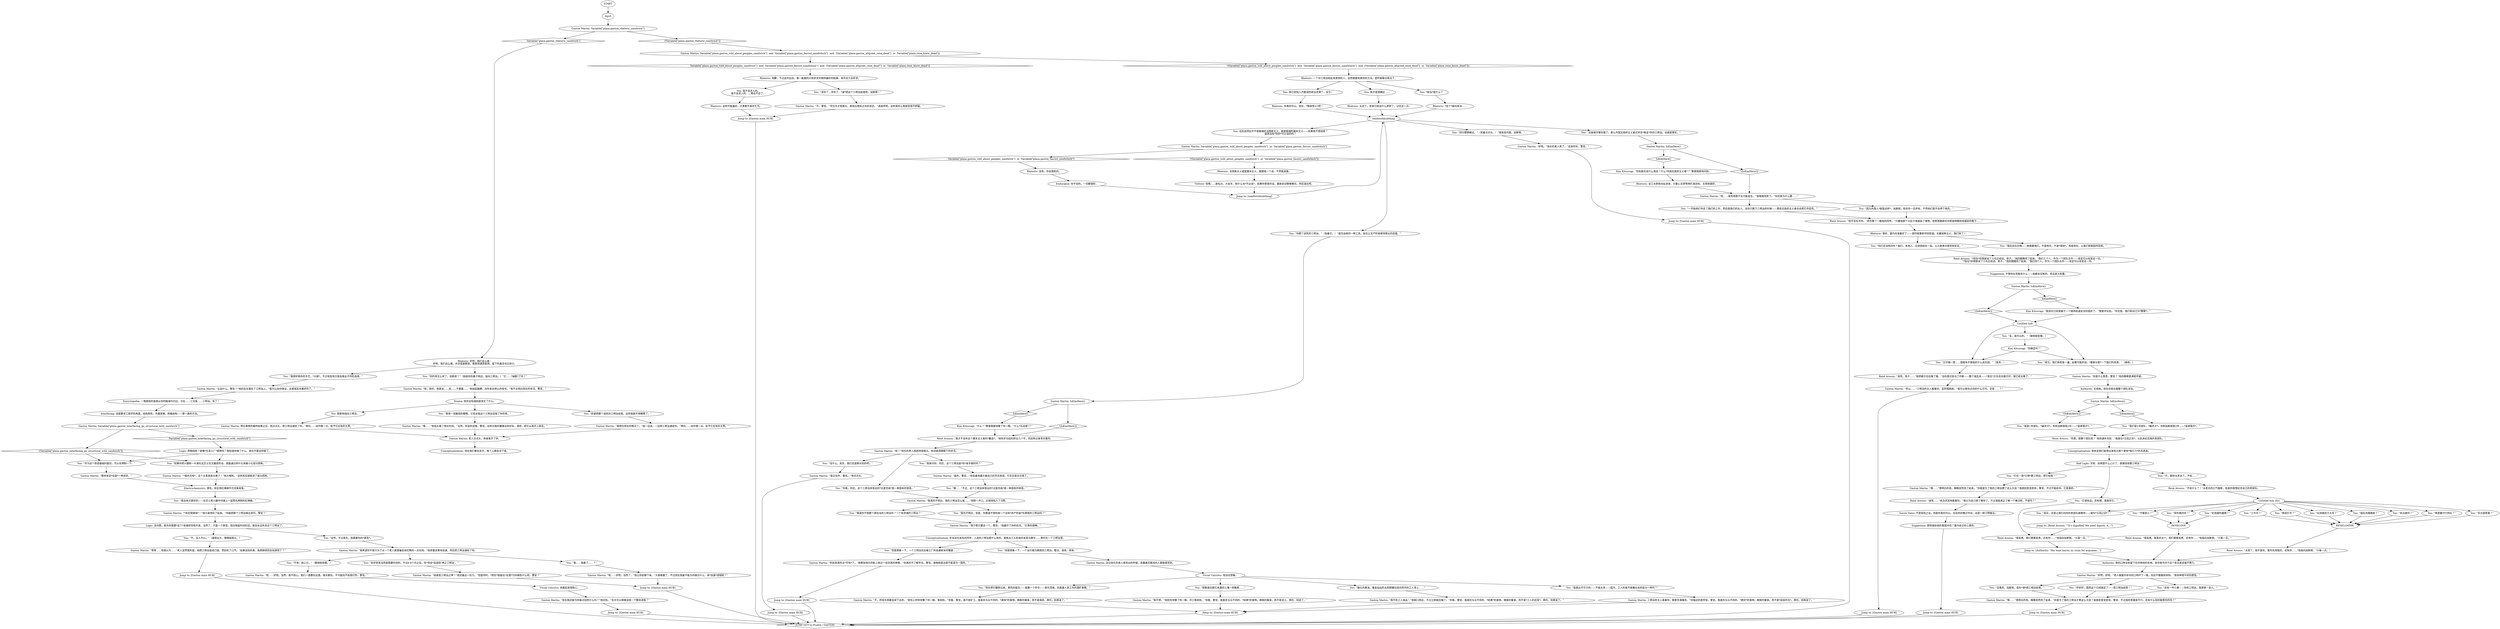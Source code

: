# PLAZA / GASTON SANDWICH WC
# Sandwich orgy
# ==================================================
digraph G {
	  0 [label="START"];
	  1 [label="input"];
	  2 [label="Gaston Martin: 三明治的主人看着你，眼里写满痛苦。“你描述的是牢饭，警官。我喜欢与众不同的、*更好*的食物。精致的餐食，而不是*监狱时光*。拜托，别再说了。”"];
	  3 [label="Savoir Faire: 不是经验之谈，而是你真的可以。在狂热的懒汉中间，这是一种习惯做法。"];
	  4 [label="Jump to: [Gaston main HUB]"];
	  5 [label="Rhetoric: 一个对三明治如此有原则的人，自然需要有原则的方法。是时候聊点政治了。"];
	  6 [label="You: “我很钦佩你的手艺，*大厨*，不过有些地方我会做出不同的选择。”"];
	  7 [label="Gaston Martin: “呃，是的，我是说……呃……不需要……”他抬起胳膊，向你发出停止的信号。“我不太明白现在的状况，警官。”"];
	  8 [label="Gaston Martin: “哦……”他低头看了很长时间。“当然，你说的没错，警官。这样对我的健康没有好处。请吧，把它从我手上拿走。”"];
	  9 [label="You: “想象面包跟它来源的土壤一样黝黑……”"];
	  10 [label="You: 我已经陷入齐膝深的政治泥潭了，宝贝。"];
	  11 [label="Volition: 哇哦……放松点，大金牙。他什么也*不必说*。如果你愿意的话，重新启动警察模式，然后退出吧。"];
	  12 [label="Rhetoric: 没有。你会饿死的。"];
	  13 [label="You: 默默地指向三明治。"];
	  14 [label="You: “不。没人可以。”（凝视远方，慢慢摇摇头。）"];
	  15 [label="You: “但是想象一下，一个三明治完全被工厂的金属粉末所覆盖……”"];
	  16 [label="RENELOATHE"];
	  17 [label="Rhetoric: 太迟了。老爹已经没什么原则了。记住这一点。"];
	  18 [label="René Arnoux: “我才不会听这个康米主义者的*蠢话*，”他咬牙切齿的挤出几个字，然后转过身背对着你。"];
	  19 [label="Gaston Martin: “我真的不明白，我的三明治怎么就……”他刚一开口，又很快陷入了沉默。"];
	  20 [label="Jump to: [Gaston main HUB]"];
	  21 [label="Kim Kitsuragi: “我其实已经隶属于一个维持街道安全的组织了，”警督评论到。“你也是。我们称自己为*警察*。”"];
	  22 [label="You: “好好好，既然这个已经搞定了——把三明治给我！”"];
	  23 [label="Authority: 无视他。现在你是在跟整个团队说话。"];
	  25 [label="You: “我有一双敏锐的眼睛，它告诉我这个三明治会毁了你的背。”"];
	  26 [label="Gaston Martin: “呃……好吧，当然，我不担心。我们一直都在这里。每天都在。不可能找不到我们的，警官。”"];
	  27 [label="Rhetoric: 法西斯主义或是康米主义，随便挑一个说，不然就滚蛋。"];
	  28 [label="You: “宗主国答案？”"];
	  29 [label="You: “三牛仔？”"];
	  30 [label="You: “我……我赢了……？”"];
	  31 [label="Gaston Martin: “呃……好吧，当然了，”他让你安静下来。“大家都赢了，不过现在我能不能为你做点什么，来*加速*进程呢？”"];
	  32 [label="Gaston Martin: “那样肯定*会是*一种进步。”"];
	  33 [label="Gaston Martin: “我希望你不是只为了从一个老人那里骗走他仅剩的一点东西。”他郑重其事地说道，然后把三明治递给了你。"];
	  34 [label="You: “当然，不过首先，我需要你的*原型*。”"];
	  35 [label="You: “你看，同志，这个三明治体现出的*过度充裕*是一种固有的邪恶。”"];
	  36 [label="Gaston Martin: “你是什么意思，警官？”他的眼睛里满是怀疑。"];
	  37 [label="Jump to: [Gaston main HUB]"];
	  38 [label="Rhetoric: 没工夫把他也扯进来。只要心无旁骛地盯准目标，无视他就好。"];
	  39 [label="You: “因为外国人*就是这样*，加斯顿。除非你一无所有，不然他们是不会停下来的。”"];
	  40 [label="Untitled hub"];
	  41 [label="Gaston Martin: “我正在听，警官。”他点点头。"];
	  42 [label="Jump to: [Gaston main HUB]"];
	  43 [label="You: 我不是很确定……"];
	  44 [label="Conceptualization: 现在我们都会走开，每个人都会活下来。"];
	  45 [label="Gaston Martin: “比如什么，警官？”他的目光落在了三明治上。“我可以向你保证，这是瑞瓦肖最好的了。”"];
	  46 [label="Gaston Martin: “*肯定很美味*！”他兴奋地叫了起来。“你能把那个三明治做出来吗，警官？”"];
	  47 [label="Gaston Martin: “听起来真的太*可怕*了。”他那张快乐的脸上掠过一丝厌恶的神情。“你真的不了解烹饪，警官。食物和政治是不能混为一团的。”"];
	  48 [label="René Arnoux: “他不会在乎的。”老兵瞥了一眼他的同伴。“只要他那个大肚子里面装了食物，他愿意跪舔任何把食物踢到他面前的靴子……”"];
	  49 [label="You: “我们是1号部队，*幽灵犬*。你和加斯顿是2号——*皇家猎犬*。”"];
	  50 [label="Rhetoric: 抱歉，不过此时此刻，唯一能做的只有祈求并期待最好的结果。用尽全力去祈求。"];
	  51 [label="You: “回归警察模式。”（笑着点点头。）“我有些问题，加斯顿。”"];
	  52 [label="Gaston Martin: “不，所有东西都会掉下去的，”他忧心忡忡地瞥了你一眼，争辩到。“你看，警官，我不是矿工。我喜欢与众不同的、*美味*的食物。精致的餐食，而不是煤炭。拜托，别再说了。”"];
	  53 [label="René Arnoux: “很高贵。我喜欢这个。我们需要高贵。还有你……”他指向加斯顿。“兴奋一点。”"];
	  54 [label="Logic: 没问题，首先你需要*这个*来做研究和开发。当然了，只是一个原型。现在拖延时间的话，就会永远失去这个三明治了。"];
	  55 [label="You: “作为这个奇迹基础的面包，可以先烤制一下。”"];
	  56 [label="You: “不，那样太老派了。不如……”"];
	  57 [label="Gaston Martin: “呃……我觉得那不太可能发生。”他咯咯地笑了。“你究竟为什么要……”"];
	  58 [label="Conceptualization: 告诉这位迷失的同伴，人民的三明治是什么样的。提炼出工人阶级的本质与精华……寄托在一个三明治里。"];
	  59 [label="Authority: 他的口吻没有留下任何争辩的余地。发号施令对于这个老兵来说毫不费力。"];
	  60 [label="Gaston Martin: “我不想，”他担忧地瞥了你一眼，开口争辩到。“你看，警官，我喜欢与众不同的、*经典*的食物。精致的餐食，而不是泥土。拜托，别说了。”"];
	  61 [label="You: “老兄，我们再检查一遍，如果可能的话，*重新分配*一下我们的资源。”（继续。）"];
	  62 [label="Gaston Martin: “好吧。”快乐的男人笑了。“说来听听，警官。”"];
	  63 [label="You: “移民打手？”"];
	  64 [label="You: *政治*是什么？"];
	  65 [label="Gaston Martin: “哈？”快乐的男人困惑地挠挠头。他没搞清楚眼下的状况。"];
	  66 [label="Endurance: 你不会的。一切都很好。"];
	  67 [label="Gaston Martin: IsKimHere()"];
	  68 [label="IsKimHere()", shape=diamond];
	  69 [label="!(IsKimHere())", shape=diamond];
	  70 [label="You: “纪尧姆百万大军？”"];
	  71 [label="You: “我会来点更好的——在芝士和火腿中间铺上一层预先烤制的红辣椒。”"];
	  72 [label="Rhetoric: 好吧，我们这么做：\n好吧，我们这么做。外交或者勒索。勒索快速而高效。留下的悬念也比较少。"];
	  73 [label="You: “瑞瓦肖践踏者？”"];
	  74 [label="You: “现在把它翻转过来，黑色的面包——就像一个符号——放在顶端，向英雄人民工作的煤矿致敬。”"];
	  75 [label="You: “瑞瓦肖在召唤——她需要我们。不是明天，不是*很快*，而是现在。让我们把家园夺回来。”"];
	  76 [label="You: “又仔细一想……我根本不想组织什么民兵团。”（放弃。）"];
	  77 [label="You: “初步研发当然是需要时间的，不过6-9个月之后，你*将会*品尝到‘神之三明治’。”"];
	  78 [label="Gaston Martin: “我明白现在的情况了，”他一边说，一边把三明治递给你。“拜托……动作慢一点。给予它应有的关照。”"];
	  79 [label="You: “不用，担心它。”（朝他眨眨眼。）"];
	  80 [label="You: “这座城市要完蛋了。那么外国无政府主义者迟早会*偷走*你的三明治。这就是事实。”"];
	  81 [label="Gaston Martin: “是的，警官。”他自豪地展示着自己的烹饪奇迹。它实在是太壮丽了。"];
	  82 [label="Jump to: [Gaston main HUB]"];
	  83 [label="Gaston Martin: Variable[\"plaza.gaston_told_about_peoples_sandwich\"]  or  Variable[\"plaza.gaston_fascist_sandwhich\"]"];
	  84 [label="Variable[\"plaza.gaston_told_about_peoples_sandwich\"]  or  Variable[\"plaza.gaston_fascist_sandwhich\"]", shape=diamond];
	  85 [label="!(Variable[\"plaza.gaston_told_about_peoples_sandwich\"]  or  Variable[\"plaza.gaston_fascist_sandwhich\"])", shape=diamond];
	  86 [label="Gaston Martin: “所以……”三明治的主人看着你，显然很困惑。“我可以帮你点别的什么忙吗，还是……？”"];
	  87 [label="Jump to: [Gaston main HUB]"];
	  88 [label="René Arnoux: “太怪了。我不喜欢。暂时先用我的，还有你……”他指向加斯顿。“兴奋一点。”"];
	  89 [label="You: “没什么。其实，我们还是聊点别的吧。”"];
	  90 [label="You: “打住！我*只想*要三明治。把它给我！”"];
	  91 [label="Jump to: [Gaston main HUB]"];
	  92 [label="Gaston Martin: Variable[\"plaza.gaston_rhetoric_sandwich\"]"];
	  93 [label="Variable[\"plaza.gaston_rhetoric_sandwich\"]", shape=diamond];
	  94 [label="!(Variable[\"plaza.gaston_rhetoric_sandwich\"])", shape=diamond];
	  95 [label="Gaston Martin: “等等……但我以为……”老人显然很失望，他把三明治装进口袋，然后叹了口气。“如果没别的事，我想继续回去玩游戏了？”"];
	  96 [label="Gaston Martin: IsKimHere()"];
	  97 [label="IsKimHere()", shape=diamond];
	  98 [label="!(IsKimHere())", shape=diamond];
	  99 [label="Jump to: [Gaston main HUB]"];
	  100 [label="You: 我不会求人的。\n我不会求人的……再也不会了。"];
	  101 [label="Visual Calculus: 他没在想象。"];
	  102 [label="Gaston Martin: “好吧，好吧，”老人被雷内命令的口吻吓了一跳，但也不敢跟他争辩。“我有种很不好的感觉。”"];
	  103 [label="You: “还有一件小事——你的三明治。我想拿一会儿。”"];
	  104 [label="Visual Calculus: 他看起来很担心。"];
	  105 [label="You: “赶紧把那个该死的三明治给我，这样我就不用解释了。”"];
	  106 [label="You: “你的背怎么样了，加斯顿？”（拍拍你的鼻子侧边，指向三明治。）“它……*抽筋*了吗？”"];
	  107 [label="Gaston Martin: “*我的天啦*，这个主意真是太棒了！”他大喊到。“这样其实就抵消了成分损耗。”"];
	  108 [label="You: “执法者吗？”"];
	  109 [label="René Arnoux: “不如什么？！”从老兵的口气推断，他真的很想纪念自己的老部队。"];
	  110 [label="You: “它很有品，还有根。我喜欢它。”"];
	  111 [label="You: 这些选项似乎不是极端的法西斯主义，就是极端的康米主义——如果我不想说呢？\n我真没有*别的*可以说的吗？"];
	  112 [label="You: “我也不明白，但是，你难道不想吃掉一个没有*资产阶级*负罪感的三明治吗？”"];
	  113 [label="You: “融化的黄油，像金灿灿的太阳照耀在田间劳作的工人背上……”"];
	  114 [label="Gaston Martin: IsKimHere()"];
	  115 [label="IsKimHere()", shape=diamond];
	  116 [label="!(IsKimHere())", shape=diamond];
	  117 [label="René Arnoux: “该死，孩子……”他把帽子往后推了推。“当你意识到马丁内斯——整个瑞瓦肖——*其实*正在走向毁灭时，就已经太晚了。”"];
	  118 [label="You: “其实，还是让我们向你的老部队致敬吧——就叫*王冠之剑*！”"];
	  119 [label="Interfacing: 这就要求工程学的角度。结构刚性，外露房椽，网格结构——那一类的方法。"];
	  120 [label="Gaston Martin: Variable[\"plaza.gaston_interfacing_go_structural_with_sandwich\"]"];
	  121 [label="Variable[\"plaza.gaston_interfacing_go_structural_with_sandwich\"]", shape=diamond];
	  122 [label="!(Variable[\"plaza.gaston_interfacing_go_structural_with_sandwich\"])", shape=diamond];
	  123 [label="Logic: 网格结构？就像*生菜工厂*那种吗？我知道你做了什么。再也不要这样做了。"];
	  124 [label="René Arnoux: “很高贵。我们需要高贵。还有你……”他指向加斯顿。“兴奋一点。”"];
	  125 [label="You: “我是1号部队，*幽灵犬*。你和加斯顿是2号——*皇家猎犬*。”"];
	  126 [label="You: “难道你不想要个更恰当的三明治吗？一个有灵魂的三明治？”"];
	  127 [label="Kim Kitsuragi: “你到底在说什么鬼话？什么*外国无政府主义者*？”警督困惑地问到。"];
	  128 [label="Suggestion: 那样操纵他的爱国冲动？雷内会记在心里的。"];
	  129 [label="Jump to: [Gaston main HUB]"];
	  130 [label="Drama: 他完全知道到底发生了什么。"];
	  131 [label="Encyclopedia: 一堆美味的食谱从你的脑海中闪过。沙拉……三文鱼……三明治。有了！"];
	  132 [label="You: “盐是必不可少的——不能太多——因为，工人阶级不就像社会的盐分一样吗？”"];
	  133 [label="You: “我来问你，同志，这个三明治是*你*亲手做的吗？”"];
	  134 [label="Gaston Martin: Variable[\"plaza.gaston_told_about_peoples_sandwich\"]  and  Variable[\"plaza.gaston_fascist_sandwhich\"]  and  (Variable[\"plaza.gaston_altgreet_rene_dead\"]  or  Variable[\"plaza.rene_know_dead\"])"];
	  135 [label="Variable[\"plaza.gaston_told_about_peoples_sandwich\"]  and  Variable[\"plaza.gaston_fascist_sandwhich\"]  and  (Variable[\"plaza.gaston_altgreet_rene_dead\"]  or  Variable[\"plaza.rene_know_dead\"])", shape=diamond];
	  136 [label="!(Variable[\"plaza.gaston_told_about_peoples_sandwich\"]  and  Variable[\"plaza.gaston_fascist_sandwhich\"]  and  (Variable[\"plaza.gaston_altgreet_rene_dead\"]  or  Variable[\"plaza.rene_know_dead\"]))", shape=diamond];
	  137 [label="Gaston Martin: “不，警官。”烹饪天才摇摇头，表现出意料之外的坚定。“请放弃吧，这样真的让我感觉很不舒服。”"];
	  138 [label="Rhetoric: 很好，雷内也准备好了——是时候重新夺回街道。右翼民粹主义，我们来了！"];
	  139 [label="Suggestion: 不管你在兜售些什么——他都会买账的。而且是大批量。"];
	  140 [label="You: “金，我可以的。”（朝他眨眨眼。）"];
	  141 [label="RENELOVE"];
	  142 [label="Rhetoric: *这个*就叫政治……"];
	  143 [label="You: “菲利普四世？”"];
	  144 [label="Jump to: [sandwichhubthing]"];
	  145 [label="You: “弗里塞尔行刑队？”"];
	  146 [label="You: “没事的，加斯顿，现在*请*把三明治给我。”"];
	  147 [label="Electrochemistry: 漂亮，现在用红辣椒作为完美收尾。"];
	  148 [label="Gaston Martin: “或者是三明治之神？”他试着出一份力。“但是同时，*现在*我能在*这里*为你做些什么呢，警官？”"];
	  149 [label="Gaston Martin: “现在我还能为你做点别的什么吗？”他问到。“也许可以稍微加快一下整体进程？”"];
	  150 [label="Gaston Martin: 老人点点头，转身离开了你。"];
	  151 [label="You: “你那个该死的三明治，”（指着它。）“是压迫者的一种工具，旨在让无产阶级保持顺从的态度。”"];
	  152 [label="Gaston Martin: 这位快乐的老人表现出的怀疑，连塞美尼群岛的人都能感觉到。"];
	  153 [label="Gaston Martin: “我不吃工人食品！”他脱口而出，不过立即就后悔了。“你看，警官，我喜欢与众不同的、*经典*的食物。精致的餐食，而不是*工人的后背*。拜托，别再说了。”"];
	  154 [label="Gaston Martin: “哦……”想明白的他，眼睛突然亮了起来。“你就是为了我的三明治费了这么大劲？我感到受宠若惊，警官，不过不能给你。它是我的。”"];
	  155 [label="Jump to: [Gaston main HUB]"];
	  156 [label="You: “如果你把火腿和一片奥杜瓦芝士交叉叠放的话，就能通过碎片化来最小化成分损耗。”"];
	  157 [label="You: “不眠圣火？”"];
	  158 [label="René Arnoux: “*现在*你倒是说了几句正经话，孩子。”他的眼睛亮了起来。“我们三个人，作为一个团队合作——肯定可以改变这一切。”\n“*现在*你倒是说了几句正经话，孩子。”他的眼睛亮了起来。“我们四个人，作为一个团队合作——肯定可以改变这一切。”"];
	  159 [label="Gaston Martin: IsKimHere()"];
	  160 [label="IsKimHere()", shape=diamond];
	  161 [label="!(IsKimHere())", shape=diamond];
	  162 [label="Jump to: [Gaston main HUB]"];
	  163 [label="Kim Kitsuragi: “你确定吗？”"];
	  164 [label="Untitled hub (02)"];
	  165 [label="Jump to: [René Arnoux: \"\"It's dignified. We need dignity. A...\"]"];
	  166 [label="You: “哦……”不过，这个三明治体现出的*过度充裕*是一种固有的邪恶。”"];
	  167 [label="Conceptualization: 我肯定我们能想出某些比那个更有*吸引力*的东西来。"];
	  168 [label="You: “一开始他们夺走了我们的工作，然后是我们的女人，当你只剩下三明治的时候——那些无政府主义者也会把它夺走的。”"];
	  169 [label="You: “但是想象一下，一个设计极为精简的三明治。整洁，高效，简单。”"];
	  170 [label="You: “你们还没明白吗？我们，本地人，应该团结在一起。让大家再次感觉到安全。”"];
	  171 [label="Rhetoric: 这样可能最好。大家都不喜欢乞丐。"];
	  172 [label="Kim Kitsuragi: “什么？”警督狠狠地瞥了你一眼。“什么*压迫者*？”"];
	  173 [label="Jump to: [Authority: \"His tone leaves no room for argumen...\"]"];
	  174 [label="Gaston Martin: “哦……”想明白的他，眼睛突然亮了起来。“你是为了我的三明治才费这么大劲？我感到受宠若惊，警官，不过我的答案是不行。还有什么别的能帮你的吗？”"];
	  175 [label="Half Light: 天啦，别再耍什么心计了，直接找他要三明治！"];
	  176 [label="René Arnoux: “该死……”老兵厌恶地看着你。“我以为自己很了解你了，不过谁能真正了解一个懒汉呢，不是吗？”"];
	  177 [label="Gaston Martin: 明白事情的最终结果之后，他点点头，把三明治递给了你。“拜托……动作慢一点。给予它应有的关照。”"];
	  178 [label="sandwichhubthing"];
	  179 [label="Rhetoric: 你真的可以。现在，*释放怒火*吧！"];
	  180 [label="René Arnoux: “同意。那整个团队呢？”他快速补充到：“我提议*王冠之剑*，以此来纪念我的老部队。”"];
	  181 [label="You: “纪尧姆的雄狮？”"];
	  182 [label="Gaston Martin: “我宁愿只要这一个，警官。”他避开了你的目光。“它真的很棒。”"];
	  183 [label="You: “求你了，求你了，*请*把这个三明治给我吧，加斯顿！”"];
	  5870038 [label="JUMP OUT to PLAZA / GASTON", shape=diamond];
	  0 -> 1
	  1 -> 92
	  2 -> 20
	  3 -> 128
	  4 -> 5870038
	  5 -> 64
	  5 -> 10
	  5 -> 43
	  6 -> 45
	  7 -> 130
	  8 -> 150
	  9 -> 60
	  10 -> 179
	  11 -> 144
	  12 -> 66
	  13 -> 177
	  14 -> 95
	  15 -> 47
	  16 -> 88
	  17 -> 178
	  18 -> 65
	  19 -> 112
	  19 -> 126
	  20 -> 5870038
	  21 -> 40
	  22 -> 174
	  23 -> 96
	  25 -> 8
	  26 -> 104
	  27 -> 11
	  28 -> 16
	  29 -> 16
	  30 -> 31
	  31 -> 91
	  32 -> 147
	  33 -> 77
	  33 -> 30
	  33 -> 79
	  34 -> 33
	  35 -> 19
	  36 -> 23
	  37 -> 5870038
	  38 -> 57
	  39 -> 48
	  40 -> 140
	  40 -> 61
	  40 -> 76
	  41 -> 42
	  42 -> 5870038
	  43 -> 17
	  45 -> 131
	  46 -> 54
	  47 -> 162
	  48 -> 138
	  49 -> 180
	  50 -> 100
	  50 -> 183
	  51 -> 62
	  52 -> 20
	  53 -> 59
	  54 -> 34
	  54 -> 14
	  55 -> 32
	  56 -> 109
	  57 -> 168
	  57 -> 39
	  58 -> 169
	  58 -> 15
	  59 -> 102
	  60 -> 20
	  61 -> 36
	  62 -> 82
	  63 -> 16
	  64 -> 142
	  65 -> 89
	  65 -> 35
	  65 -> 133
	  66 -> 144
	  67 -> 68
	  67 -> 69
	  68 -> 21
	  69 -> 40
	  70 -> 16
	  71 -> 46
	  72 -> 106
	  72 -> 6
	  73 -> 16
	  74 -> 52
	  75 -> 158
	  76 -> 117
	  77 -> 148
	  78 -> 150
	  79 -> 26
	  80 -> 114
	  81 -> 166
	  82 -> 5870038
	  83 -> 84
	  83 -> 85
	  84 -> 12
	  85 -> 27
	  86 -> 87
	  87 -> 5870038
	  88 -> 59
	  89 -> 41
	  90 -> 154
	  91 -> 5870038
	  92 -> 93
	  92 -> 94
	  93 -> 72
	  94 -> 134
	  95 -> 4
	  96 -> 97
	  96 -> 98
	  97 -> 49
	  98 -> 125
	  99 -> 5870038
	  100 -> 171
	  101 -> 9
	  101 -> 74
	  101 -> 132
	  101 -> 113
	  102 -> 146
	  102 -> 22
	  102 -> 103
	  103 -> 174
	  104 -> 149
	  105 -> 78
	  106 -> 7
	  107 -> 147
	  108 -> 16
	  109 -> 164
	  110 -> 124
	  111 -> 83
	  112 -> 182
	  113 -> 153
	  114 -> 115
	  114 -> 116
	  115 -> 127
	  116 -> 57
	  117 -> 86
	  118 -> 165
	  119 -> 120
	  120 -> 121
	  120 -> 122
	  121 -> 123
	  122 -> 156
	  122 -> 55
	  123 -> 156
	  123 -> 55
	  124 -> 173
	  125 -> 180
	  126 -> 182
	  127 -> 38
	  128 -> 155
	  129 -> 5870038
	  130 -> 25
	  130 -> 13
	  130 -> 105
	  131 -> 119
	  132 -> 2
	  133 -> 81
	  134 -> 136
	  134 -> 135
	  135 -> 50
	  136 -> 5
	  137 -> 37
	  138 -> 170
	  138 -> 75
	  139 -> 67
	  140 -> 163
	  141 -> 53
	  142 -> 178
	  143 -> 141
	  144 -> 178
	  145 -> 16
	  146 -> 174
	  147 -> 71
	  148 -> 91
	  149 -> 129
	  150 -> 44
	  151 -> 159
	  152 -> 101
	  153 -> 20
	  154 -> 176
	  155 -> 5870038
	  156 -> 107
	  157 -> 141
	  158 -> 139
	  159 -> 160
	  159 -> 161
	  160 -> 172
	  161 -> 18
	  162 -> 5870038
	  163 -> 76
	  163 -> 61
	  164 -> 70
	  164 -> 73
	  164 -> 108
	  164 -> 143
	  164 -> 145
	  164 -> 181
	  164 -> 157
	  164 -> 118
	  164 -> 28
	  164 -> 29
	  164 -> 63
	  165 -> 124
	  166 -> 19
	  167 -> 175
	  168 -> 48
	  169 -> 152
	  170 -> 158
	  171 -> 37
	  172 -> 18
	  173 -> 59
	  174 -> 99
	  175 -> 56
	  175 -> 90
	  175 -> 110
	  176 -> 3
	  177 -> 150
	  178 -> 80
	  178 -> 51
	  178 -> 111
	  178 -> 151
	  179 -> 178
	  180 -> 167
	  181 -> 141
	  182 -> 58
	  183 -> 137
}

